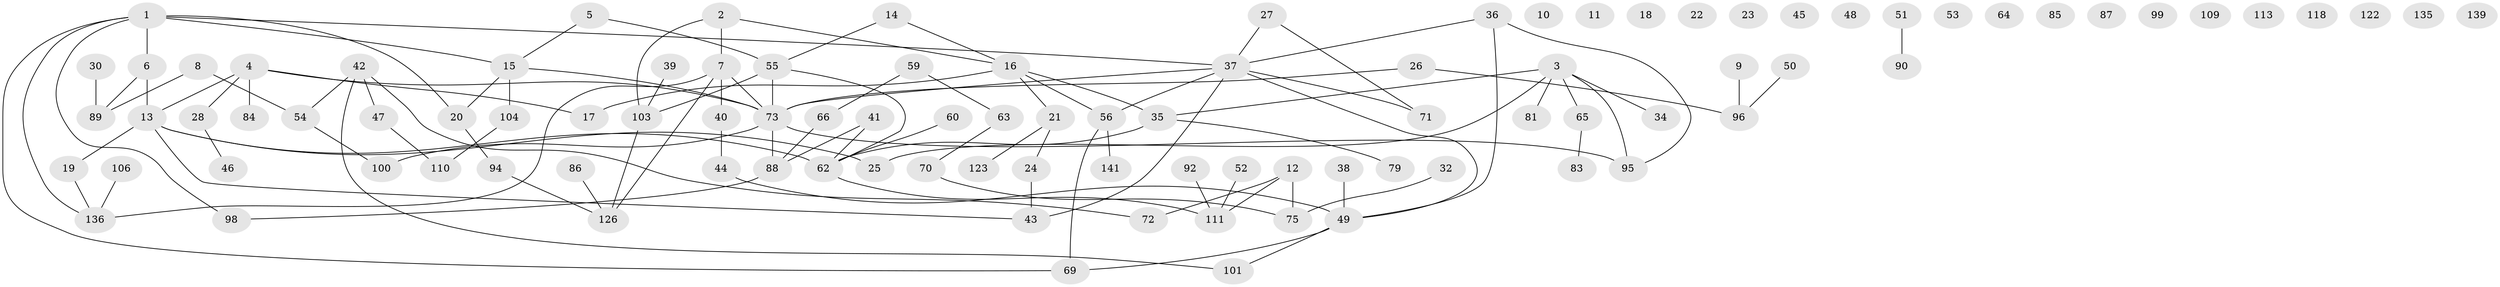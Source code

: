 // original degree distribution, {7: 0.007042253521126761, 3: 0.16901408450704225, 5: 0.04225352112676056, 2: 0.2887323943661972, 1: 0.24647887323943662, 0: 0.11267605633802817, 4: 0.11971830985915492, 6: 0.014084507042253521}
// Generated by graph-tools (version 1.1) at 2025/16/03/04/25 18:16:26]
// undirected, 99 vertices, 110 edges
graph export_dot {
graph [start="1"]
  node [color=gray90,style=filled];
  1;
  2;
  3 [super="+61"];
  4;
  5;
  6;
  7 [super="+77"];
  8;
  9;
  10 [super="+116"];
  11;
  12;
  13 [super="+128"];
  14 [super="+29"];
  15 [super="+130+33"];
  16 [super="+31"];
  17;
  18;
  19 [super="+76"];
  20;
  21 [super="+58"];
  22;
  23;
  24;
  25;
  26;
  27;
  28;
  30;
  32;
  34;
  35 [super="+78"];
  36 [super="+82"];
  37 [super="+117"];
  38;
  39;
  40 [super="+134"];
  41;
  42 [super="+93+91"];
  43;
  44;
  45;
  46;
  47;
  48;
  49 [super="+68"];
  50;
  51;
  52;
  53;
  54 [super="+102"];
  55;
  56 [super="+57"];
  59;
  60;
  62 [super="+67"];
  63 [super="+105"];
  64;
  65;
  66;
  69 [super="+80"];
  70;
  71;
  72;
  73 [super="+107+125"];
  75;
  79 [super="+138"];
  81;
  83;
  84 [super="+124"];
  85;
  86;
  87 [super="+132"];
  88;
  89 [super="+127"];
  90;
  92;
  94 [super="+119"];
  95;
  96;
  98;
  99;
  100;
  101;
  103;
  104;
  106;
  109;
  110;
  111 [super="+121"];
  113;
  118;
  122;
  123;
  126 [super="+131"];
  135;
  136 [super="+142"];
  139;
  141;
  1 -- 6;
  1 -- 15;
  1 -- 20;
  1 -- 37;
  1 -- 98;
  1 -- 136;
  1 -- 69;
  2 -- 103;
  2 -- 7;
  2 -- 16;
  3 -- 34;
  3 -- 95;
  3 -- 81;
  3 -- 65;
  3 -- 25;
  3 -- 35;
  4 -- 17;
  4 -- 28;
  4 -- 73;
  4 -- 84;
  4 -- 13;
  5 -- 55;
  5 -- 15;
  6 -- 13;
  6 -- 89;
  7 -- 126;
  7 -- 73;
  7 -- 136;
  7 -- 40;
  8 -- 54;
  8 -- 89;
  9 -- 96;
  12 -- 72;
  12 -- 75;
  12 -- 111;
  13 -- 19;
  13 -- 25;
  13 -- 43;
  13 -- 62;
  14 -- 55;
  14 -- 16;
  15 -- 20;
  15 -- 104;
  15 -- 73;
  16 -- 17;
  16 -- 21;
  16 -- 56;
  16 -- 35;
  19 -- 136;
  20 -- 94;
  21 -- 123;
  21 -- 24;
  24 -- 43;
  26 -- 96;
  26 -- 73;
  27 -- 71;
  27 -- 37;
  28 -- 46;
  30 -- 89;
  32 -- 75;
  35 -- 79;
  35 -- 62;
  36 -- 37;
  36 -- 95;
  36 -- 49;
  37 -- 56;
  37 -- 71;
  37 -- 73;
  37 -- 43;
  37 -- 49;
  38 -- 49;
  39 -- 103;
  40 -- 44;
  41 -- 62;
  41 -- 88;
  42 -- 72;
  42 -- 101;
  42 -- 47;
  42 -- 54;
  44 -- 49;
  47 -- 110;
  49 -- 101;
  49 -- 69;
  50 -- 96;
  51 -- 90;
  52 -- 111;
  54 -- 100;
  55 -- 103;
  55 -- 73;
  55 -- 62;
  56 -- 141;
  56 -- 69;
  59 -- 66;
  59 -- 63;
  60 -- 62;
  62 -- 111;
  63 -- 70;
  65 -- 83;
  66 -- 88;
  70 -- 75;
  73 -- 100;
  73 -- 95;
  73 -- 88;
  86 -- 126;
  88 -- 98;
  92 -- 111;
  94 -- 126;
  103 -- 126;
  104 -- 110;
  106 -- 136;
}
